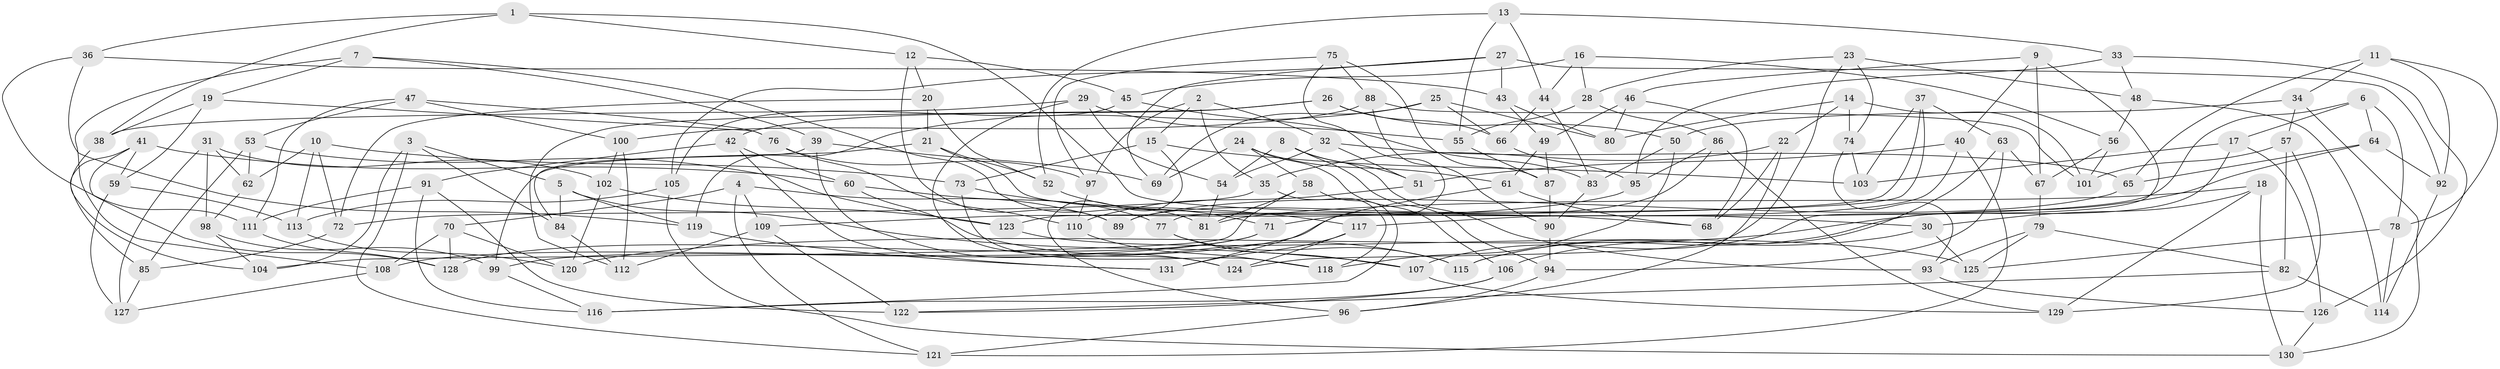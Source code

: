 // coarse degree distribution, {4: 0.16666666666666666, 6: 0.5, 5: 0.24242424242424243, 7: 0.030303030303030304, 3: 0.030303030303030304, 8: 0.030303030303030304}
// Generated by graph-tools (version 1.1) at 2025/38/03/04/25 23:38:19]
// undirected, 131 vertices, 262 edges
graph export_dot {
  node [color=gray90,style=filled];
  1;
  2;
  3;
  4;
  5;
  6;
  7;
  8;
  9;
  10;
  11;
  12;
  13;
  14;
  15;
  16;
  17;
  18;
  19;
  20;
  21;
  22;
  23;
  24;
  25;
  26;
  27;
  28;
  29;
  30;
  31;
  32;
  33;
  34;
  35;
  36;
  37;
  38;
  39;
  40;
  41;
  42;
  43;
  44;
  45;
  46;
  47;
  48;
  49;
  50;
  51;
  52;
  53;
  54;
  55;
  56;
  57;
  58;
  59;
  60;
  61;
  62;
  63;
  64;
  65;
  66;
  67;
  68;
  69;
  70;
  71;
  72;
  73;
  74;
  75;
  76;
  77;
  78;
  79;
  80;
  81;
  82;
  83;
  84;
  85;
  86;
  87;
  88;
  89;
  90;
  91;
  92;
  93;
  94;
  95;
  96;
  97;
  98;
  99;
  100;
  101;
  102;
  103;
  104;
  105;
  106;
  107;
  108;
  109;
  110;
  111;
  112;
  113;
  114;
  115;
  116;
  117;
  118;
  119;
  120;
  121;
  122;
  123;
  124;
  125;
  126;
  127;
  128;
  129;
  130;
  131;
  1 -- 36;
  1 -- 38;
  1 -- 12;
  1 -- 68;
  2 -- 97;
  2 -- 35;
  2 -- 32;
  2 -- 15;
  3 -- 104;
  3 -- 5;
  3 -- 84;
  3 -- 121;
  4 -- 109;
  4 -- 70;
  4 -- 89;
  4 -- 121;
  5 -- 84;
  5 -- 119;
  5 -- 107;
  6 -- 117;
  6 -- 78;
  6 -- 64;
  6 -- 17;
  7 -- 81;
  7 -- 39;
  7 -- 108;
  7 -- 19;
  8 -- 54;
  8 -- 51;
  8 -- 94;
  8 -- 93;
  9 -- 40;
  9 -- 46;
  9 -- 67;
  9 -- 107;
  10 -- 62;
  10 -- 73;
  10 -- 72;
  10 -- 113;
  11 -- 92;
  11 -- 78;
  11 -- 34;
  11 -- 65;
  12 -- 20;
  12 -- 45;
  12 -- 89;
  13 -- 55;
  13 -- 44;
  13 -- 33;
  13 -- 52;
  14 -- 80;
  14 -- 22;
  14 -- 74;
  14 -- 101;
  15 -- 96;
  15 -- 103;
  15 -- 73;
  16 -- 45;
  16 -- 56;
  16 -- 28;
  16 -- 44;
  17 -- 126;
  17 -- 103;
  17 -- 115;
  18 -- 129;
  18 -- 130;
  18 -- 30;
  18 -- 81;
  19 -- 76;
  19 -- 59;
  19 -- 38;
  20 -- 52;
  20 -- 21;
  20 -- 72;
  21 -- 52;
  21 -- 99;
  21 -- 30;
  22 -- 35;
  22 -- 68;
  22 -- 96;
  23 -- 28;
  23 -- 48;
  23 -- 124;
  23 -- 74;
  24 -- 106;
  24 -- 61;
  24 -- 69;
  24 -- 58;
  25 -- 80;
  25 -- 66;
  25 -- 119;
  25 -- 69;
  26 -- 50;
  26 -- 42;
  26 -- 66;
  26 -- 112;
  27 -- 92;
  27 -- 69;
  27 -- 43;
  27 -- 105;
  28 -- 86;
  28 -- 55;
  29 -- 54;
  29 -- 55;
  29 -- 38;
  29 -- 124;
  30 -- 125;
  30 -- 115;
  31 -- 102;
  31 -- 62;
  31 -- 98;
  31 -- 127;
  32 -- 51;
  32 -- 65;
  32 -- 54;
  33 -- 95;
  33 -- 48;
  33 -- 126;
  34 -- 130;
  34 -- 57;
  34 -- 50;
  35 -- 118;
  35 -- 72;
  36 -- 111;
  36 -- 119;
  36 -- 43;
  37 -- 77;
  37 -- 63;
  37 -- 123;
  37 -- 103;
  38 -- 104;
  39 -- 124;
  39 -- 69;
  39 -- 84;
  40 -- 121;
  40 -- 51;
  40 -- 71;
  41 -- 60;
  41 -- 59;
  41 -- 85;
  41 -- 128;
  42 -- 91;
  42 -- 60;
  42 -- 131;
  43 -- 80;
  43 -- 49;
  44 -- 83;
  44 -- 66;
  45 -- 83;
  45 -- 105;
  46 -- 80;
  46 -- 68;
  46 -- 49;
  47 -- 111;
  47 -- 76;
  47 -- 100;
  47 -- 53;
  48 -- 56;
  48 -- 114;
  49 -- 61;
  49 -- 87;
  50 -- 83;
  50 -- 118;
  51 -- 110;
  52 -- 71;
  53 -- 123;
  53 -- 62;
  53 -- 85;
  54 -- 81;
  55 -- 87;
  56 -- 67;
  56 -- 101;
  57 -- 82;
  57 -- 129;
  57 -- 101;
  58 -- 104;
  58 -- 81;
  58 -- 116;
  59 -- 127;
  59 -- 113;
  60 -- 115;
  60 -- 77;
  61 -- 99;
  61 -- 68;
  62 -- 98;
  63 -- 106;
  63 -- 67;
  63 -- 94;
  64 -- 120;
  64 -- 65;
  64 -- 92;
  65 -- 89;
  66 -- 95;
  67 -- 79;
  70 -- 120;
  70 -- 128;
  70 -- 108;
  71 -- 108;
  71 -- 128;
  72 -- 85;
  73 -- 118;
  73 -- 117;
  74 -- 93;
  74 -- 103;
  75 -- 87;
  75 -- 97;
  75 -- 131;
  75 -- 88;
  76 -- 97;
  76 -- 110;
  77 -- 115;
  77 -- 107;
  78 -- 114;
  78 -- 125;
  79 -- 82;
  79 -- 125;
  79 -- 93;
  82 -- 122;
  82 -- 114;
  83 -- 90;
  84 -- 112;
  85 -- 127;
  86 -- 89;
  86 -- 129;
  86 -- 95;
  87 -- 90;
  88 -- 101;
  88 -- 100;
  88 -- 90;
  90 -- 94;
  91 -- 116;
  91 -- 111;
  91 -- 122;
  92 -- 114;
  93 -- 126;
  94 -- 96;
  95 -- 109;
  96 -- 121;
  97 -- 110;
  98 -- 99;
  98 -- 104;
  99 -- 116;
  100 -- 102;
  100 -- 112;
  102 -- 120;
  102 -- 123;
  105 -- 130;
  105 -- 113;
  106 -- 116;
  106 -- 122;
  107 -- 129;
  108 -- 127;
  109 -- 122;
  109 -- 112;
  110 -- 118;
  111 -- 128;
  113 -- 120;
  117 -- 124;
  117 -- 131;
  119 -- 131;
  123 -- 125;
  126 -- 130;
}
